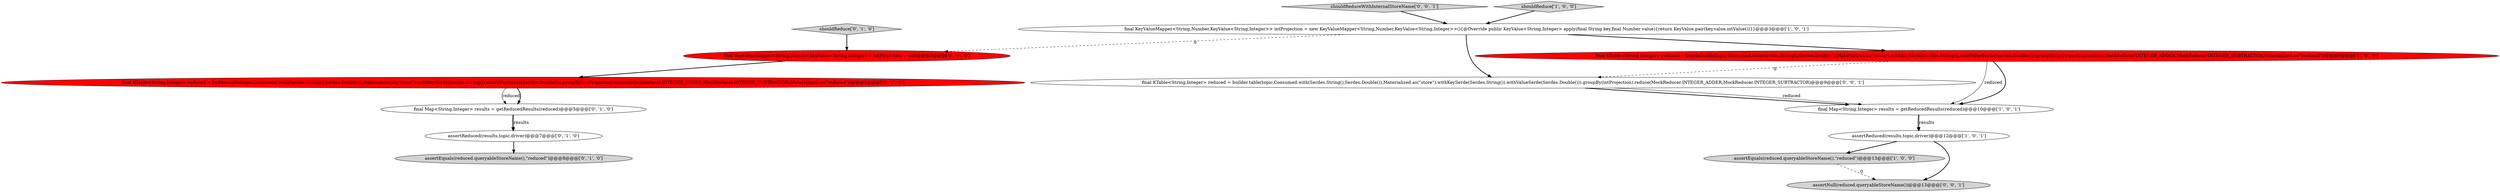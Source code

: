 digraph {
9 [style = filled, label = "final Map<String,Integer> results = getReducedResults(reduced)@@@5@@@['0', '1', '0']", fillcolor = white, shape = ellipse image = "AAA0AAABBB2BBB"];
8 [style = filled, label = "shouldReduce['0', '1', '0']", fillcolor = lightgray, shape = diamond image = "AAA0AAABBB2BBB"];
12 [style = filled, label = "shouldReduceWithInternalStoreName['0', '0', '1']", fillcolor = lightgray, shape = diamond image = "AAA0AAABBB3BBB"];
0 [style = filled, label = "assertReduced(results,topic,driver)@@@12@@@['1', '0', '1']", fillcolor = white, shape = ellipse image = "AAA0AAABBB1BBB"];
11 [style = filled, label = "final KeyValueMapper<String,Number,KeyValue<String,Integer>> intProjection = null@@@3@@@['0', '1', '0']", fillcolor = red, shape = ellipse image = "AAA1AAABBB2BBB"];
5 [style = filled, label = "final Map<String,Integer> results = getReducedResults(reduced)@@@10@@@['1', '0', '1']", fillcolor = white, shape = ellipse image = "AAA0AAABBB1BBB"];
14 [style = filled, label = "final KTable<String,Integer> reduced = builder.table(topic,Consumed.with(Serdes.String(),Serdes.Double()),Materialized.as(\"store\").withKeySerde(Serdes.String()).withValueSerde(Serdes.Double())).groupBy(intProjection).reduce(MockReducer.INTEGER_ADDER,MockReducer.INTEGER_SUBTRACTOR)@@@9@@@['0', '0', '1']", fillcolor = white, shape = ellipse image = "AAA0AAABBB3BBB"];
3 [style = filled, label = "shouldReduce['1', '0', '0']", fillcolor = lightgray, shape = diamond image = "AAA0AAABBB1BBB"];
4 [style = filled, label = "final KTable<String,Integer> reduced = builder.table(topic,Consumed.with(Serdes.String(),Serdes.Double()),Materialized.as(\"store\").withKeySerde(Serdes.String()).withValueSerde(Serdes.Double())).groupBy(intProjection).reduce(MockReducer.INTEGER_ADDER,MockReducer.INTEGER_SUBTRACTOR,Materialized.as(\"reduced\"))@@@9@@@['1', '0', '0']", fillcolor = red, shape = ellipse image = "AAA1AAABBB1BBB"];
7 [style = filled, label = "final KTable<String,Integer> reduced = builder.table(topic,Consumed.with(Serdes.String(),Serdes.Double()),Materialized.as(\"store\").withKeySerde(Serdes.String()).withValueSerde(Serdes.Double())).groupBy(intProjection).reduce(MockReducer.INTEGER_ADDER,MockReducer.INTEGER_SUBTRACTOR,Materialized.as(\"reduced\"))@@@4@@@['0', '1', '0']", fillcolor = red, shape = ellipse image = "AAA1AAABBB2BBB"];
1 [style = filled, label = "assertEquals(reduced.queryableStoreName(),\"reduced\")@@@13@@@['1', '0', '0']", fillcolor = lightgray, shape = ellipse image = "AAA0AAABBB1BBB"];
10 [style = filled, label = "assertEquals(reduced.queryableStoreName(),\"reduced\")@@@8@@@['0', '1', '0']", fillcolor = lightgray, shape = ellipse image = "AAA0AAABBB2BBB"];
2 [style = filled, label = "final KeyValueMapper<String,Number,KeyValue<String,Integer>> intProjection = new KeyValueMapper<String,Number,KeyValue<String,Integer>>(){@Override public KeyValue<String,Integer> apply(final String key,final Number value){return KeyValue.pair(key,value.intValue())}}@@@3@@@['1', '0', '1']", fillcolor = white, shape = ellipse image = "AAA0AAABBB1BBB"];
13 [style = filled, label = "assertNull(reduced.queryableStoreName())@@@13@@@['0', '0', '1']", fillcolor = lightgray, shape = ellipse image = "AAA0AAABBB3BBB"];
6 [style = filled, label = "assertReduced(results,topic,driver)@@@7@@@['0', '1', '0']", fillcolor = white, shape = ellipse image = "AAA0AAABBB2BBB"];
0->13 [style = bold, label=""];
4->5 [style = solid, label="reduced"];
2->4 [style = bold, label=""];
7->9 [style = solid, label="reduced"];
9->6 [style = bold, label=""];
1->13 [style = dashed, label="0"];
7->9 [style = bold, label=""];
12->2 [style = bold, label=""];
3->2 [style = bold, label=""];
5->0 [style = bold, label=""];
5->0 [style = solid, label="results"];
9->6 [style = solid, label="results"];
0->1 [style = bold, label=""];
6->10 [style = bold, label=""];
2->14 [style = bold, label=""];
2->11 [style = dashed, label="0"];
4->14 [style = dashed, label="0"];
8->11 [style = bold, label=""];
4->5 [style = bold, label=""];
11->7 [style = bold, label=""];
14->5 [style = bold, label=""];
14->5 [style = solid, label="reduced"];
}
